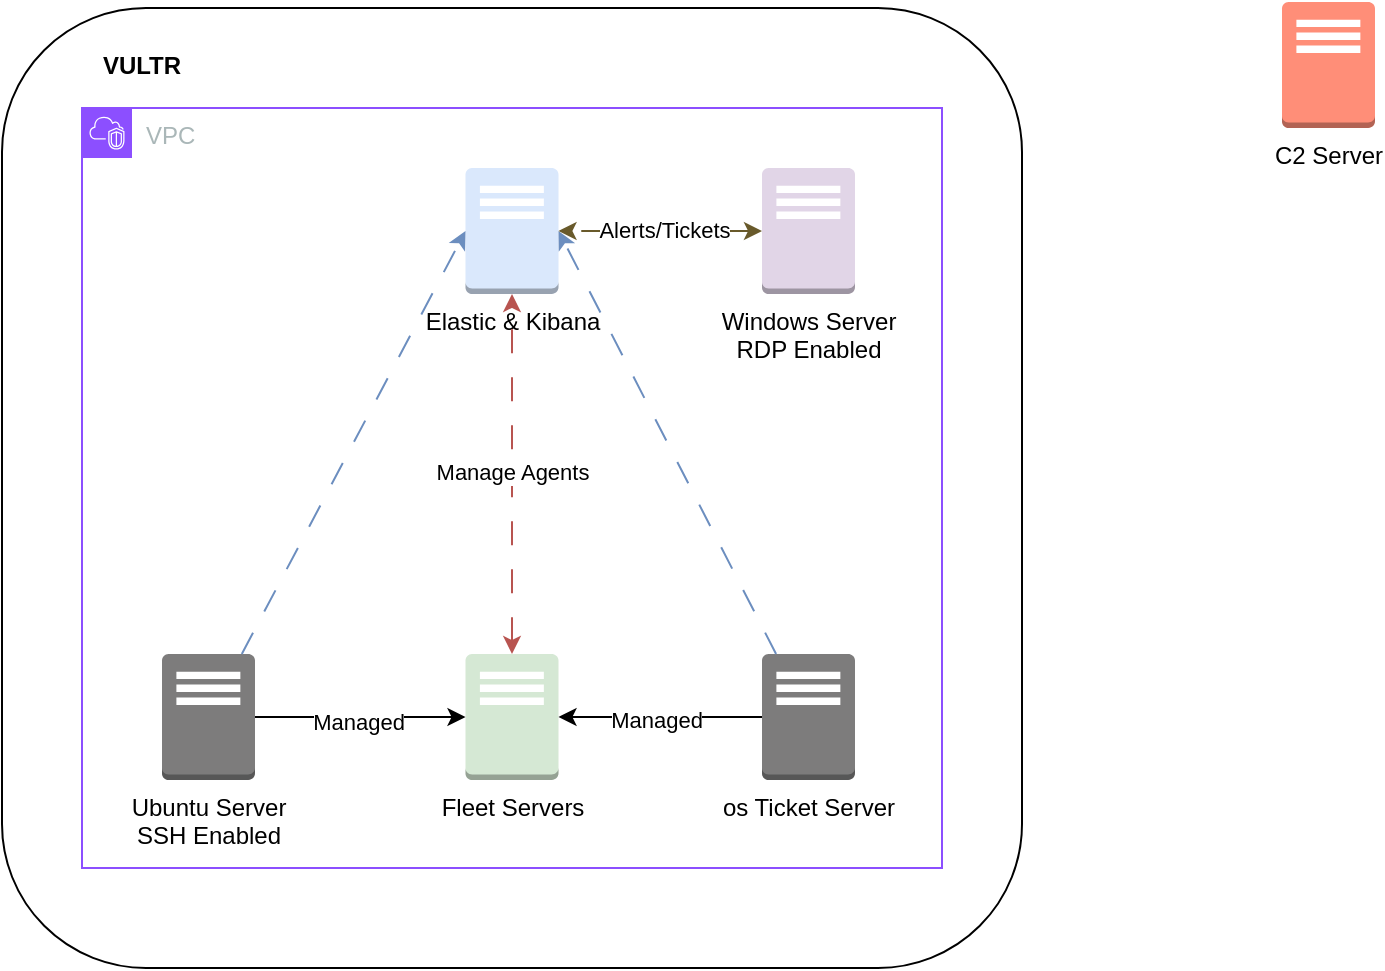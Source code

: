 <mxfile version="24.7.16">
  <diagram name="Página-1" id="MZ5x7KwWQMbGsEaIQctC">
    <mxGraphModel dx="1434" dy="738" grid="1" gridSize="10" guides="1" tooltips="1" connect="1" arrows="1" fold="1" page="1" pageScale="1" pageWidth="850" pageHeight="1100" math="0" shadow="0">
      <root>
        <mxCell id="0" />
        <mxCell id="1" parent="0" />
        <mxCell id="kIjpzPa-yHcZM0qlbKD9-8" value="" style="rounded=1;whiteSpace=wrap;html=1;" vertex="1" parent="1">
          <mxGeometry x="70" y="190" width="510" height="480" as="geometry" />
        </mxCell>
        <mxCell id="kIjpzPa-yHcZM0qlbKD9-3" value="Windows Server&lt;div&gt;&lt;span style=&quot;background-color: initial;&quot;&gt;RDP Enabled&lt;/span&gt;&lt;/div&gt;" style="outlineConnect=0;dashed=0;verticalLabelPosition=bottom;verticalAlign=top;align=center;html=1;shape=mxgraph.aws3.traditional_server;fillColor=#e1d5e7;strokeColor=#9673a6;" vertex="1" parent="1">
          <mxGeometry x="450" y="270" width="46.5" height="63" as="geometry" />
        </mxCell>
        <mxCell id="kIjpzPa-yHcZM0qlbKD9-6" value="C2 Server" style="outlineConnect=0;dashed=0;verticalLabelPosition=bottom;verticalAlign=top;align=center;html=1;shape=mxgraph.aws3.traditional_server;fillColor=#FF8E78;strokeColor=#d79b00;" vertex="1" parent="1">
          <mxGeometry x="710" y="187" width="46.5" height="63" as="geometry" />
        </mxCell>
        <mxCell id="kIjpzPa-yHcZM0qlbKD9-10" value="VULTR" style="text;html=1;align=center;verticalAlign=middle;whiteSpace=wrap;rounded=0;fontStyle=1" vertex="1" parent="1">
          <mxGeometry x="110" y="203.5" width="60" height="30" as="geometry" />
        </mxCell>
        <mxCell id="kIjpzPa-yHcZM0qlbKD9-11" value="VPC" style="points=[[0,0],[0.25,0],[0.5,0],[0.75,0],[1,0],[1,0.25],[1,0.5],[1,0.75],[1,1],[0.75,1],[0.5,1],[0.25,1],[0,1],[0,0.75],[0,0.5],[0,0.25]];outlineConnect=0;gradientColor=none;html=1;whiteSpace=wrap;fontSize=12;fontStyle=0;container=1;pointerEvents=0;collapsible=0;recursiveResize=0;shape=mxgraph.aws4.group;grIcon=mxgraph.aws4.group_vpc2;strokeColor=#8C4FFF;fillColor=none;verticalAlign=top;align=left;spacingLeft=30;fontColor=#AAB7B8;dashed=0;" vertex="1" parent="1">
          <mxGeometry x="110" y="240" width="430" height="380" as="geometry" />
        </mxCell>
        <mxCell id="kIjpzPa-yHcZM0qlbKD9-4" value="Elastic &amp;amp; Kibana" style="outlineConnect=0;dashed=0;verticalLabelPosition=bottom;verticalAlign=top;align=center;html=1;shape=mxgraph.aws3.traditional_server;fillColor=#dae8fc;strokeColor=#415573;" vertex="1" parent="kIjpzPa-yHcZM0qlbKD9-11">
          <mxGeometry x="191.75" y="30" width="46.5" height="63" as="geometry" />
        </mxCell>
        <mxCell id="kIjpzPa-yHcZM0qlbKD9-5" value="os Ticket Server" style="outlineConnect=0;dashed=0;verticalLabelPosition=bottom;verticalAlign=top;align=center;html=1;shape=mxgraph.aws3.traditional_server;fillColor=#7D7C7C;gradientColor=none;" vertex="1" parent="kIjpzPa-yHcZM0qlbKD9-11">
          <mxGeometry x="340" y="273" width="46.5" height="63" as="geometry" />
        </mxCell>
        <mxCell id="kIjpzPa-yHcZM0qlbKD9-2" value="Ubuntu Server&lt;div&gt;SSH Enabled&lt;/div&gt;" style="outlineConnect=0;dashed=0;verticalLabelPosition=bottom;verticalAlign=top;align=center;html=1;shape=mxgraph.aws3.traditional_server;fillColor=#7D7C7C;gradientColor=none;" vertex="1" parent="kIjpzPa-yHcZM0qlbKD9-11">
          <mxGeometry x="40" y="273" width="46.5" height="63" as="geometry" />
        </mxCell>
        <mxCell id="kIjpzPa-yHcZM0qlbKD9-1" value="Fleet Servers" style="outlineConnect=0;dashed=0;verticalLabelPosition=bottom;verticalAlign=top;align=center;html=1;shape=mxgraph.aws3.traditional_server;fillColor=#d5e8d4;strokeColor=#304226;" vertex="1" parent="kIjpzPa-yHcZM0qlbKD9-11">
          <mxGeometry x="191.75" y="273" width="46.5" height="63" as="geometry" />
        </mxCell>
        <mxCell id="kIjpzPa-yHcZM0qlbKD9-13" style="edgeStyle=orthogonalEdgeStyle;rounded=0;orthogonalLoop=1;jettySize=auto;html=1;" edge="1" parent="kIjpzPa-yHcZM0qlbKD9-11" source="kIjpzPa-yHcZM0qlbKD9-2" target="kIjpzPa-yHcZM0qlbKD9-1">
          <mxGeometry relative="1" as="geometry" />
        </mxCell>
        <mxCell id="kIjpzPa-yHcZM0qlbKD9-19" value="Managed" style="edgeLabel;html=1;align=center;verticalAlign=middle;resizable=0;points=[];" vertex="1" connectable="0" parent="kIjpzPa-yHcZM0qlbKD9-13">
          <mxGeometry x="-0.04" y="-1" relative="1" as="geometry">
            <mxPoint x="1" y="1" as="offset" />
          </mxGeometry>
        </mxCell>
        <mxCell id="kIjpzPa-yHcZM0qlbKD9-14" style="edgeStyle=orthogonalEdgeStyle;rounded=0;orthogonalLoop=1;jettySize=auto;html=1;entryX=1;entryY=0.5;entryDx=0;entryDy=0;entryPerimeter=0;" edge="1" parent="kIjpzPa-yHcZM0qlbKD9-11" source="kIjpzPa-yHcZM0qlbKD9-5" target="kIjpzPa-yHcZM0qlbKD9-1">
          <mxGeometry relative="1" as="geometry" />
        </mxCell>
        <mxCell id="kIjpzPa-yHcZM0qlbKD9-20" value="Managed" style="edgeLabel;html=1;align=center;verticalAlign=middle;resizable=0;points=[];" vertex="1" connectable="0" parent="kIjpzPa-yHcZM0qlbKD9-14">
          <mxGeometry x="0.042" y="1" relative="1" as="geometry">
            <mxPoint as="offset" />
          </mxGeometry>
        </mxCell>
        <mxCell id="kIjpzPa-yHcZM0qlbKD9-15" style="edgeStyle=orthogonalEdgeStyle;rounded=0;orthogonalLoop=1;jettySize=auto;html=1;startArrow=classic;startFill=1;fillColor=#f8cecc;strokeColor=#b85450;dashed=1;dashPattern=12 12;" edge="1" parent="kIjpzPa-yHcZM0qlbKD9-11" source="kIjpzPa-yHcZM0qlbKD9-1" target="kIjpzPa-yHcZM0qlbKD9-4">
          <mxGeometry relative="1" as="geometry" />
        </mxCell>
        <mxCell id="kIjpzPa-yHcZM0qlbKD9-18" value="Manage Agents" style="edgeLabel;html=1;align=center;verticalAlign=middle;resizable=0;points=[];" vertex="1" connectable="0" parent="kIjpzPa-yHcZM0qlbKD9-15">
          <mxGeometry x="0.011" relative="1" as="geometry">
            <mxPoint as="offset" />
          </mxGeometry>
        </mxCell>
        <mxCell id="kIjpzPa-yHcZM0qlbKD9-21" style="rounded=0;orthogonalLoop=1;jettySize=auto;html=1;entryX=0;entryY=0.5;entryDx=0;entryDy=0;entryPerimeter=0;fillColor=#dae8fc;strokeColor=#6c8ebf;dashed=1;dashPattern=12 12;" edge="1" parent="kIjpzPa-yHcZM0qlbKD9-11" source="kIjpzPa-yHcZM0qlbKD9-2" target="kIjpzPa-yHcZM0qlbKD9-4">
          <mxGeometry relative="1" as="geometry" />
        </mxCell>
        <mxCell id="kIjpzPa-yHcZM0qlbKD9-23" style="rounded=0;orthogonalLoop=1;jettySize=auto;html=1;entryX=1;entryY=0.5;entryDx=0;entryDy=0;entryPerimeter=0;fillColor=#dae8fc;strokeColor=#6c8ebf;dashed=1;dashPattern=12 12;" edge="1" parent="kIjpzPa-yHcZM0qlbKD9-11" source="kIjpzPa-yHcZM0qlbKD9-5" target="kIjpzPa-yHcZM0qlbKD9-4">
          <mxGeometry relative="1" as="geometry" />
        </mxCell>
        <mxCell id="kIjpzPa-yHcZM0qlbKD9-16" style="edgeStyle=orthogonalEdgeStyle;rounded=0;orthogonalLoop=1;jettySize=auto;html=1;entryX=1;entryY=0.5;entryDx=0;entryDy=0;entryPerimeter=0;startArrow=classic;startFill=1;fillColor=#fff2cc;strokeColor=#695A2B;dashed=1;dashPattern=12 12;" edge="1" parent="1" source="kIjpzPa-yHcZM0qlbKD9-3" target="kIjpzPa-yHcZM0qlbKD9-4">
          <mxGeometry relative="1" as="geometry" />
        </mxCell>
        <mxCell id="kIjpzPa-yHcZM0qlbKD9-17" value="Alerts/Tickets" style="edgeLabel;html=1;align=center;verticalAlign=middle;resizable=0;points=[];" vertex="1" connectable="0" parent="kIjpzPa-yHcZM0qlbKD9-16">
          <mxGeometry x="-0.037" y="-1" relative="1" as="geometry">
            <mxPoint as="offset" />
          </mxGeometry>
        </mxCell>
      </root>
    </mxGraphModel>
  </diagram>
</mxfile>
